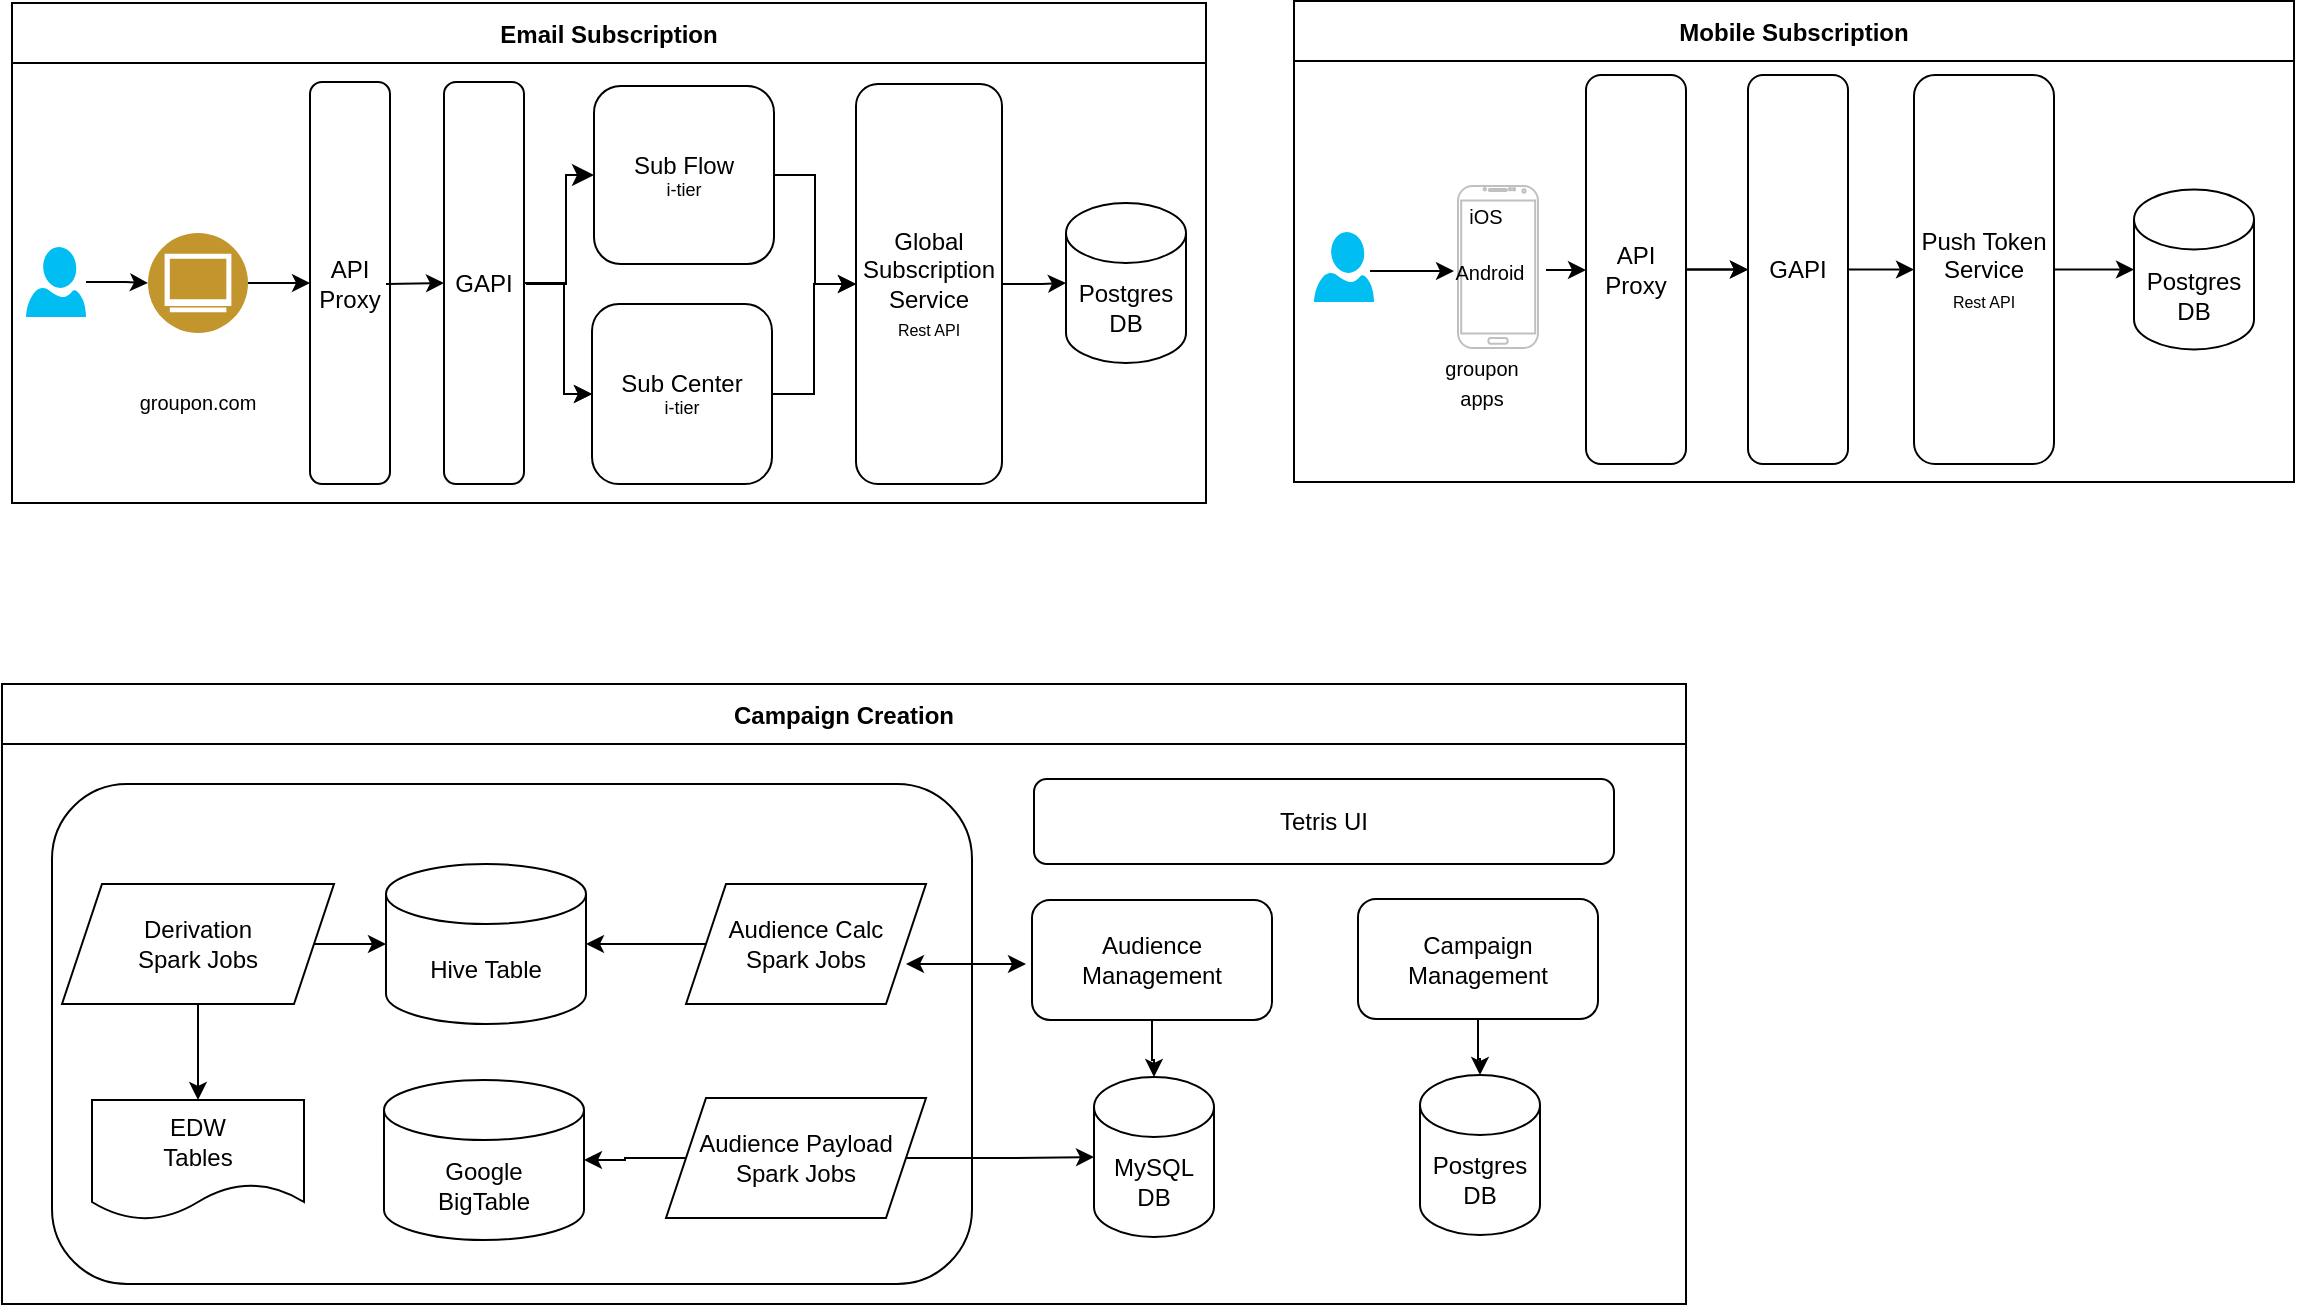 <mxfile version="24.7.7">
  <diagram name="Page-1" id="3uZJyKAyPwEkAchVgJuM">
    <mxGraphModel dx="1242" dy="702" grid="1" gridSize="10" guides="1" tooltips="1" connect="1" arrows="1" fold="1" page="1" pageScale="1" pageWidth="827" pageHeight="1169" math="0" shadow="0">
      <root>
        <mxCell id="0" />
        <mxCell id="1" parent="0" />
        <mxCell id="DVN1HyNMqfSY69iRv1zm-24" value="Email Subscription" style="shape=table;startSize=30;container=1;collapsible=0;childLayout=tableLayout;fontStyle=1" parent="1" vertex="1">
          <mxGeometry x="33" y="39.5" width="597" height="250" as="geometry" />
        </mxCell>
        <mxCell id="DVN1HyNMqfSY69iRv1zm-25" value="" style="shape=tableRow;horizontal=0;startSize=0;swimlaneHead=0;swimlaneBody=0;strokeColor=inherit;top=0;left=0;bottom=0;right=0;collapsible=0;dropTarget=0;fillColor=none;points=[[0,0.5],[1,0.5]];portConstraint=eastwest;" parent="DVN1HyNMqfSY69iRv1zm-24" vertex="1">
          <mxGeometry y="30" width="597" height="220" as="geometry" />
        </mxCell>
        <mxCell id="DVN1HyNMqfSY69iRv1zm-26" value="" style="shape=partialRectangle;html=1;whiteSpace=wrap;connectable=0;strokeColor=inherit;overflow=hidden;fillColor=none;top=0;left=0;bottom=0;right=0;pointerEvents=1;" parent="DVN1HyNMqfSY69iRv1zm-25" vertex="1">
          <mxGeometry width="597" height="220" as="geometry">
            <mxRectangle width="597" height="220" as="alternateBounds" />
          </mxGeometry>
        </mxCell>
        <mxCell id="DVN1HyNMqfSY69iRv1zm-29" value="" style="edgeStyle=orthogonalEdgeStyle;rounded=0;orthogonalLoop=1;jettySize=auto;html=1;" parent="1" source="DVN1HyNMqfSY69iRv1zm-27" target="DVN1HyNMqfSY69iRv1zm-28" edge="1">
          <mxGeometry relative="1" as="geometry" />
        </mxCell>
        <mxCell id="DVN1HyNMqfSY69iRv1zm-27" value="" style="verticalLabelPosition=bottom;html=1;verticalAlign=top;align=center;strokeColor=none;fillColor=#00BEF2;shape=mxgraph.azure.user;" parent="1" vertex="1">
          <mxGeometry x="40" y="161.5" width="30" height="35" as="geometry" />
        </mxCell>
        <mxCell id="DVN1HyNMqfSY69iRv1zm-31" value="" style="edgeStyle=orthogonalEdgeStyle;rounded=0;orthogonalLoop=1;jettySize=auto;html=1;" parent="1" source="DVN1HyNMqfSY69iRv1zm-28" target="DVN1HyNMqfSY69iRv1zm-30" edge="1">
          <mxGeometry relative="1" as="geometry" />
        </mxCell>
        <mxCell id="DVN1HyNMqfSY69iRv1zm-28" value="" style="image;aspect=fixed;perimeter=ellipsePerimeter;html=1;align=center;shadow=0;dashed=0;fontColor=#4277BB;labelBackgroundColor=default;fontSize=12;spacingTop=3;image=img/lib/ibm/users/browser.svg;imageBackground=none;fillStyle=solid;sketch=1;curveFitting=1;jiggle=2;" parent="1" vertex="1">
          <mxGeometry x="101" y="154.5" width="50" height="50" as="geometry" />
        </mxCell>
        <mxCell id="DVN1HyNMqfSY69iRv1zm-30" value="API Proxy" style="rounded=1;whiteSpace=wrap;html=1;" parent="1" vertex="1">
          <mxGeometry x="182" y="79" width="40" height="201" as="geometry" />
        </mxCell>
        <mxCell id="DVN1HyNMqfSY69iRv1zm-37" value="" style="edgeStyle=orthogonalEdgeStyle;rounded=0;orthogonalLoop=1;jettySize=auto;html=1;" parent="1" source="DVN1HyNMqfSY69iRv1zm-32" target="DVN1HyNMqfSY69iRv1zm-34" edge="1">
          <mxGeometry relative="1" as="geometry" />
        </mxCell>
        <mxCell id="DVN1HyNMqfSY69iRv1zm-32" value="Global Subscription Service&lt;div&gt;&lt;font style=&quot;font-size: 8px;&quot;&gt;Rest API&lt;/font&gt;&lt;/div&gt;" style="rounded=1;whiteSpace=wrap;html=1;align=center;verticalAlign=middle;" parent="1" vertex="1">
          <mxGeometry x="455" y="80" width="73" height="200" as="geometry" />
        </mxCell>
        <mxCell id="DVN1HyNMqfSY69iRv1zm-34" value="Postgres&lt;div&gt;DB&lt;/div&gt;" style="shape=cylinder3;whiteSpace=wrap;html=1;boundedLbl=1;backgroundOutline=1;size=15;" parent="1" vertex="1">
          <mxGeometry x="560" y="139.5" width="60" height="80" as="geometry" />
        </mxCell>
        <mxCell id="DVN1HyNMqfSY69iRv1zm-38" value="Campaign Creation" style="shape=table;startSize=30;container=1;collapsible=0;childLayout=tableLayout;fontStyle=1" parent="1" vertex="1">
          <mxGeometry x="28" y="380" width="842" height="310" as="geometry" />
        </mxCell>
        <mxCell id="DVN1HyNMqfSY69iRv1zm-39" value="" style="shape=tableRow;horizontal=0;startSize=0;swimlaneHead=0;swimlaneBody=0;strokeColor=inherit;top=0;left=0;bottom=0;right=0;collapsible=0;dropTarget=0;fillColor=none;points=[[0,0.5],[1,0.5]];portConstraint=eastwest;" parent="DVN1HyNMqfSY69iRv1zm-38" vertex="1">
          <mxGeometry y="30" width="842" height="280" as="geometry" />
        </mxCell>
        <mxCell id="DVN1HyNMqfSY69iRv1zm-40" value="" style="shape=partialRectangle;html=1;whiteSpace=wrap;connectable=0;strokeColor=inherit;overflow=hidden;fillColor=none;top=0;left=0;bottom=0;right=0;pointerEvents=1;" parent="DVN1HyNMqfSY69iRv1zm-39" vertex="1">
          <mxGeometry width="842" height="280" as="geometry">
            <mxRectangle width="842" height="280" as="alternateBounds" />
          </mxGeometry>
        </mxCell>
        <mxCell id="DVN1HyNMqfSY69iRv1zm-41" value="&lt;font style=&quot;font-size: 10px;&quot;&gt;groupon.com&lt;/font&gt;" style="text;html=1;align=center;verticalAlign=middle;whiteSpace=wrap;rounded=0;" parent="1" vertex="1">
          <mxGeometry x="96" y="223.75" width="60" height="30" as="geometry" />
        </mxCell>
        <mxCell id="DVN1HyNMqfSY69iRv1zm-42" value="Mobile Subscription" style="shape=table;startSize=30;container=1;collapsible=0;childLayout=tableLayout;fontStyle=1" parent="1" vertex="1">
          <mxGeometry x="674" y="38.5" width="500" height="240.5" as="geometry" />
        </mxCell>
        <mxCell id="DVN1HyNMqfSY69iRv1zm-43" value="" style="shape=tableRow;horizontal=0;startSize=0;swimlaneHead=0;swimlaneBody=0;strokeColor=inherit;top=0;left=0;bottom=0;right=0;collapsible=0;dropTarget=0;fillColor=none;points=[[0,0.5],[1,0.5]];portConstraint=eastwest;" parent="DVN1HyNMqfSY69iRv1zm-42" vertex="1">
          <mxGeometry y="30" width="500" height="211" as="geometry" />
        </mxCell>
        <mxCell id="DVN1HyNMqfSY69iRv1zm-44" value="" style="shape=partialRectangle;html=1;whiteSpace=wrap;connectable=0;strokeColor=inherit;overflow=hidden;fillColor=none;top=0;left=0;bottom=0;right=0;pointerEvents=1;" parent="DVN1HyNMqfSY69iRv1zm-43" vertex="1">
          <mxGeometry width="500" height="211" as="geometry">
            <mxRectangle width="500" height="211" as="alternateBounds" />
          </mxGeometry>
        </mxCell>
        <mxCell id="DVN1HyNMqfSY69iRv1zm-47" value="" style="edgeStyle=orthogonalEdgeStyle;rounded=0;orthogonalLoop=1;jettySize=auto;html=1;" parent="1" edge="1">
          <mxGeometry relative="1" as="geometry">
            <mxPoint x="712" y="173.5" as="sourcePoint" />
            <mxPoint x="754.0" y="173.5" as="targetPoint" />
          </mxGeometry>
        </mxCell>
        <mxCell id="DVN1HyNMqfSY69iRv1zm-45" value="" style="verticalLabelPosition=bottom;html=1;verticalAlign=top;align=center;strokeColor=none;fillColor=#00BEF2;shape=mxgraph.azure.user;" parent="1" vertex="1">
          <mxGeometry x="684" y="154" width="30" height="35" as="geometry" />
        </mxCell>
        <mxCell id="DVN1HyNMqfSY69iRv1zm-46" value="" style="verticalLabelPosition=bottom;verticalAlign=top;html=1;shadow=0;dashed=0;strokeWidth=1;shape=mxgraph.android.phone2;strokeColor=#c0c0c0;" parent="1" vertex="1">
          <mxGeometry x="756" y="131" width="40" height="81" as="geometry" />
        </mxCell>
        <mxCell id="DVN1HyNMqfSY69iRv1zm-48" value="&lt;font style=&quot;font-size: 10px;&quot;&gt;iOS&lt;/font&gt;" style="text;html=1;align=center;verticalAlign=middle;whiteSpace=wrap;rounded=0;" parent="1" vertex="1">
          <mxGeometry x="760" y="135.5" width="20" height="21" as="geometry" />
        </mxCell>
        <mxCell id="DVN1HyNMqfSY69iRv1zm-95" value="" style="edgeStyle=orthogonalEdgeStyle;rounded=0;orthogonalLoop=1;jettySize=auto;html=1;entryX=0;entryY=0.5;entryDx=0;entryDy=0;" parent="1" target="DVN1HyNMqfSY69iRv1zm-51" edge="1">
          <mxGeometry relative="1" as="geometry">
            <mxPoint x="800" y="173" as="sourcePoint" />
          </mxGeometry>
        </mxCell>
        <mxCell id="DVN1HyNMqfSY69iRv1zm-49" value="&lt;font style=&quot;font-size: 10px;&quot;&gt;Android&lt;/font&gt;" style="text;html=1;align=center;verticalAlign=middle;whiteSpace=wrap;rounded=0;" parent="1" vertex="1">
          <mxGeometry x="762" y="162.5" width="20" height="23" as="geometry" />
        </mxCell>
        <mxCell id="DVN1HyNMqfSY69iRv1zm-50" value="&lt;font style=&quot;font-size: 10px;&quot;&gt;groupon apps&lt;/font&gt;" style="text;html=1;align=center;verticalAlign=middle;whiteSpace=wrap;rounded=0;" parent="1" vertex="1">
          <mxGeometry x="738" y="213.5" width="60" height="30" as="geometry" />
        </mxCell>
        <mxCell id="DVN1HyNMqfSY69iRv1zm-72" value="" style="edgeStyle=orthogonalEdgeStyle;rounded=0;orthogonalLoop=1;jettySize=auto;html=1;" parent="1" source="DVN1HyNMqfSY69iRv1zm-51" target="DVN1HyNMqfSY69iRv1zm-71" edge="1">
          <mxGeometry relative="1" as="geometry" />
        </mxCell>
        <mxCell id="DVN1HyNMqfSY69iRv1zm-92" value="" style="edgeStyle=orthogonalEdgeStyle;rounded=0;orthogonalLoop=1;jettySize=auto;html=1;" parent="1" source="DVN1HyNMqfSY69iRv1zm-51" target="DVN1HyNMqfSY69iRv1zm-71" edge="1">
          <mxGeometry relative="1" as="geometry" />
        </mxCell>
        <mxCell id="DVN1HyNMqfSY69iRv1zm-51" value="API Proxy" style="rounded=1;whiteSpace=wrap;html=1;" parent="1" vertex="1">
          <mxGeometry x="820" y="75.5" width="50" height="194.5" as="geometry" />
        </mxCell>
        <mxCell id="DVN1HyNMqfSY69iRv1zm-60" value="" style="edgeStyle=orthogonalEdgeStyle;rounded=0;orthogonalLoop=1;jettySize=auto;html=1;" parent="1" source="DVN1HyNMqfSY69iRv1zm-53" target="DVN1HyNMqfSY69iRv1zm-55" edge="1">
          <mxGeometry relative="1" as="geometry" />
        </mxCell>
        <mxCell id="DVN1HyNMqfSY69iRv1zm-53" value="Push Token Service&lt;div&gt;&lt;font style=&quot;font-size: 8px;&quot;&gt;Rest API&lt;/font&gt;&lt;/div&gt;" style="rounded=1;whiteSpace=wrap;html=1;align=center;verticalAlign=middle;" parent="1" vertex="1">
          <mxGeometry x="984" y="75.5" width="70" height="194.5" as="geometry" />
        </mxCell>
        <mxCell id="DVN1HyNMqfSY69iRv1zm-55" value="Postgres&lt;div&gt;DB&lt;/div&gt;" style="shape=cylinder3;whiteSpace=wrap;html=1;boundedLbl=1;backgroundOutline=1;size=15;" parent="1" vertex="1">
          <mxGeometry x="1094" y="132.75" width="60" height="80" as="geometry" />
        </mxCell>
        <mxCell id="DVN1HyNMqfSY69iRv1zm-61" value="Tetris UI" style="rounded=1;whiteSpace=wrap;html=1;" parent="1" vertex="1">
          <mxGeometry x="544" y="427.5" width="290" height="42.5" as="geometry" />
        </mxCell>
        <mxCell id="DVN1HyNMqfSY69iRv1zm-68" value="" style="edgeStyle=orthogonalEdgeStyle;rounded=0;orthogonalLoop=1;jettySize=auto;html=1;" parent="1" source="DVN1HyNMqfSY69iRv1zm-62" target="DVN1HyNMqfSY69iRv1zm-64" edge="1">
          <mxGeometry relative="1" as="geometry" />
        </mxCell>
        <mxCell id="DVN1HyNMqfSY69iRv1zm-62" value="Campaign Management" style="rounded=1;whiteSpace=wrap;html=1;" parent="1" vertex="1">
          <mxGeometry x="706" y="487.5" width="120" height="60" as="geometry" />
        </mxCell>
        <mxCell id="DVN1HyNMqfSY69iRv1zm-64" value="Postgres&lt;div&gt;DB&lt;/div&gt;" style="shape=cylinder3;whiteSpace=wrap;html=1;boundedLbl=1;backgroundOutline=1;size=15;" parent="1" vertex="1">
          <mxGeometry x="737" y="575.5" width="60" height="80" as="geometry" />
        </mxCell>
        <mxCell id="DVN1HyNMqfSY69iRv1zm-135" value="" style="edgeStyle=orthogonalEdgeStyle;rounded=0;orthogonalLoop=1;jettySize=auto;html=1;" parent="1" source="DVN1HyNMqfSY69iRv1zm-69" target="DVN1HyNMqfSY69iRv1zm-70" edge="1">
          <mxGeometry relative="1" as="geometry" />
        </mxCell>
        <mxCell id="DVN1HyNMqfSY69iRv1zm-69" value="Audience Management" style="rounded=1;whiteSpace=wrap;html=1;" parent="1" vertex="1">
          <mxGeometry x="543" y="488" width="120" height="60" as="geometry" />
        </mxCell>
        <mxCell id="DVN1HyNMqfSY69iRv1zm-70" value="MySQL&lt;div&gt;DB&lt;/div&gt;" style="shape=cylinder3;whiteSpace=wrap;html=1;boundedLbl=1;backgroundOutline=1;size=15;" parent="1" vertex="1">
          <mxGeometry x="574" y="576.5" width="60" height="80" as="geometry" />
        </mxCell>
        <mxCell id="DVN1HyNMqfSY69iRv1zm-73" value="" style="edgeStyle=orthogonalEdgeStyle;rounded=0;orthogonalLoop=1;jettySize=auto;html=1;" parent="1" source="DVN1HyNMqfSY69iRv1zm-71" target="DVN1HyNMqfSY69iRv1zm-53" edge="1">
          <mxGeometry relative="1" as="geometry" />
        </mxCell>
        <mxCell id="DVN1HyNMqfSY69iRv1zm-71" value="GAPI" style="rounded=1;whiteSpace=wrap;html=1;" parent="1" vertex="1">
          <mxGeometry x="901" y="75.5" width="50" height="194.5" as="geometry" />
        </mxCell>
        <mxCell id="DVN1HyNMqfSY69iRv1zm-84" value="" style="edgeStyle=orthogonalEdgeStyle;rounded=0;orthogonalLoop=1;jettySize=auto;html=1;" parent="1" source="DVN1HyNMqfSY69iRv1zm-74" target="DVN1HyNMqfSY69iRv1zm-77" edge="1">
          <mxGeometry relative="1" as="geometry" />
        </mxCell>
        <mxCell id="DVN1HyNMqfSY69iRv1zm-85" value="" style="edgeStyle=orthogonalEdgeStyle;rounded=0;orthogonalLoop=1;jettySize=auto;html=1;" parent="1" source="DVN1HyNMqfSY69iRv1zm-74" target="DVN1HyNMqfSY69iRv1zm-77" edge="1">
          <mxGeometry relative="1" as="geometry" />
        </mxCell>
        <mxCell id="DVN1HyNMqfSY69iRv1zm-74" value="GAPI" style="rounded=1;whiteSpace=wrap;html=1;" parent="1" vertex="1">
          <mxGeometry x="249" y="79" width="40" height="201" as="geometry" />
        </mxCell>
        <mxCell id="DVN1HyNMqfSY69iRv1zm-78" value="" style="edgeStyle=orthogonalEdgeStyle;rounded=0;orthogonalLoop=1;jettySize=auto;html=1;" parent="1" source="DVN1HyNMqfSY69iRv1zm-76" target="DVN1HyNMqfSY69iRv1zm-32" edge="1">
          <mxGeometry relative="1" as="geometry" />
        </mxCell>
        <mxCell id="DVN1HyNMqfSY69iRv1zm-76" value="Sub&amp;nbsp;&lt;span style=&quot;background-color: initial;&quot;&gt;Flow&lt;/span&gt;&lt;div&gt;&lt;div&gt;&lt;div style=&quot;font-size: 9px;&quot;&gt;&lt;font style=&quot;font-size: 9px;&quot;&gt;i-tier&lt;/font&gt;&lt;/div&gt;&lt;/div&gt;&lt;/div&gt;" style="rounded=1;whiteSpace=wrap;html=1;" parent="1" vertex="1">
          <mxGeometry x="324" y="81" width="90" height="89" as="geometry" />
        </mxCell>
        <mxCell id="DVN1HyNMqfSY69iRv1zm-79" value="" style="edgeStyle=orthogonalEdgeStyle;rounded=0;orthogonalLoop=1;jettySize=auto;html=1;" parent="1" source="DVN1HyNMqfSY69iRv1zm-77" target="DVN1HyNMqfSY69iRv1zm-32" edge="1">
          <mxGeometry relative="1" as="geometry" />
        </mxCell>
        <mxCell id="DVN1HyNMqfSY69iRv1zm-77" value="Sub&amp;nbsp;&lt;span style=&quot;background-color: initial;&quot;&gt;Center&lt;/span&gt;&lt;div&gt;&lt;div&gt;&lt;div style=&quot;font-size: 9px;&quot;&gt;&lt;font style=&quot;font-size: 9px;&quot;&gt;i-tier&lt;/font&gt;&lt;/div&gt;&lt;/div&gt;&lt;/div&gt;" style="rounded=1;whiteSpace=wrap;html=1;" parent="1" vertex="1">
          <mxGeometry x="323" y="190" width="90" height="90" as="geometry" />
        </mxCell>
        <mxCell id="DVN1HyNMqfSY69iRv1zm-88" value="" style="edgeStyle=elbowEdgeStyle;elbow=horizontal;endArrow=classic;html=1;curved=0;rounded=0;endSize=8;startSize=8;entryX=0;entryY=0.5;entryDx=0;entryDy=0;" parent="1" target="DVN1HyNMqfSY69iRv1zm-76" edge="1">
          <mxGeometry width="50" height="50" relative="1" as="geometry">
            <mxPoint x="290" y="180" as="sourcePoint" />
            <mxPoint x="320" y="130" as="targetPoint" />
            <Array as="points">
              <mxPoint x="310" y="160" />
            </Array>
          </mxGeometry>
        </mxCell>
        <mxCell id="DVN1HyNMqfSY69iRv1zm-89" value="" style="endArrow=classic;html=1;rounded=0;entryX=0;entryY=0.5;entryDx=0;entryDy=0;" parent="1" target="DVN1HyNMqfSY69iRv1zm-74" edge="1">
          <mxGeometry width="50" height="50" relative="1" as="geometry">
            <mxPoint x="220" y="180" as="sourcePoint" />
            <mxPoint x="270" y="130" as="targetPoint" />
          </mxGeometry>
        </mxCell>
        <mxCell id="DVN1HyNMqfSY69iRv1zm-97" value="" style="rounded=1;whiteSpace=wrap;html=1;" parent="1" vertex="1">
          <mxGeometry x="53" y="430" width="460" height="250" as="geometry" />
        </mxCell>
        <mxCell id="DVN1HyNMqfSY69iRv1zm-100" value="Hive Table" style="shape=cylinder3;whiteSpace=wrap;html=1;boundedLbl=1;backgroundOutline=1;size=15;" parent="1" vertex="1">
          <mxGeometry x="220" y="470" width="100" height="80" as="geometry" />
        </mxCell>
        <mxCell id="DVN1HyNMqfSY69iRv1zm-103" value="" style="endArrow=classic;startArrow=classic;html=1;rounded=0;exitX=1;exitY=0.5;exitDx=0;exitDy=0;" parent="1" edge="1">
          <mxGeometry width="50" height="50" relative="1" as="geometry">
            <mxPoint x="480" y="520" as="sourcePoint" />
            <mxPoint x="540" y="520" as="targetPoint" />
          </mxGeometry>
        </mxCell>
        <mxCell id="DVN1HyNMqfSY69iRv1zm-106" value="&lt;div&gt;Google&lt;/div&gt;BigTable" style="shape=cylinder3;whiteSpace=wrap;html=1;boundedLbl=1;backgroundOutline=1;size=15;" parent="1" vertex="1">
          <mxGeometry x="219" y="578" width="100" height="80" as="geometry" />
        </mxCell>
        <mxCell id="DVN1HyNMqfSY69iRv1zm-140" value="" style="edgeStyle=orthogonalEdgeStyle;rounded=0;orthogonalLoop=1;jettySize=auto;html=1;" parent="1" source="DVN1HyNMqfSY69iRv1zm-107" target="DVN1HyNMqfSY69iRv1zm-100" edge="1">
          <mxGeometry relative="1" as="geometry" />
        </mxCell>
        <mxCell id="DVN1HyNMqfSY69iRv1zm-107" value="Audience Calc&lt;div&gt;Spark Jobs&lt;/div&gt;" style="shape=parallelogram;perimeter=parallelogramPerimeter;whiteSpace=wrap;html=1;fixedSize=1;" parent="1" vertex="1">
          <mxGeometry x="370" y="480" width="120" height="60" as="geometry" />
        </mxCell>
        <mxCell id="DVN1HyNMqfSY69iRv1zm-136" value="" style="edgeStyle=orthogonalEdgeStyle;rounded=0;orthogonalLoop=1;jettySize=auto;html=1;" parent="1" source="DVN1HyNMqfSY69iRv1zm-108" target="DVN1HyNMqfSY69iRv1zm-70" edge="1">
          <mxGeometry relative="1" as="geometry" />
        </mxCell>
        <mxCell id="DVN1HyNMqfSY69iRv1zm-138" value="" style="edgeStyle=orthogonalEdgeStyle;rounded=0;orthogonalLoop=1;jettySize=auto;html=1;" parent="1" source="DVN1HyNMqfSY69iRv1zm-108" target="DVN1HyNMqfSY69iRv1zm-106" edge="1">
          <mxGeometry relative="1" as="geometry" />
        </mxCell>
        <mxCell id="DVN1HyNMqfSY69iRv1zm-108" value="Audience Payload&lt;div&gt;Spark Jobs&lt;/div&gt;" style="shape=parallelogram;perimeter=parallelogramPerimeter;whiteSpace=wrap;html=1;fixedSize=1;" parent="1" vertex="1">
          <mxGeometry x="360" y="587" width="130" height="60" as="geometry" />
        </mxCell>
        <mxCell id="DVN1HyNMqfSY69iRv1zm-134" value="" style="edgeStyle=orthogonalEdgeStyle;rounded=0;orthogonalLoop=1;jettySize=auto;html=1;" parent="1" source="DVN1HyNMqfSY69iRv1zm-128" target="DVN1HyNMqfSY69iRv1zm-133" edge="1">
          <mxGeometry relative="1" as="geometry" />
        </mxCell>
        <mxCell id="DVN1HyNMqfSY69iRv1zm-139" value="" style="edgeStyle=orthogonalEdgeStyle;rounded=0;orthogonalLoop=1;jettySize=auto;html=1;" parent="1" source="DVN1HyNMqfSY69iRv1zm-128" target="DVN1HyNMqfSY69iRv1zm-100" edge="1">
          <mxGeometry relative="1" as="geometry" />
        </mxCell>
        <mxCell id="DVN1HyNMqfSY69iRv1zm-128" value="&lt;div&gt;Derivation&lt;/div&gt;&lt;div&gt;Spark Jobs&lt;/div&gt;" style="shape=parallelogram;perimeter=parallelogramPerimeter;whiteSpace=wrap;html=1;fixedSize=1;" parent="1" vertex="1">
          <mxGeometry x="58" y="480" width="136" height="60" as="geometry" />
        </mxCell>
        <mxCell id="DVN1HyNMqfSY69iRv1zm-133" value="EDW&lt;div&gt;Tables&lt;/div&gt;" style="shape=document;whiteSpace=wrap;html=1;boundedLbl=1;" parent="1" vertex="1">
          <mxGeometry x="73" y="588" width="106" height="60" as="geometry" />
        </mxCell>
      </root>
    </mxGraphModel>
  </diagram>
</mxfile>
